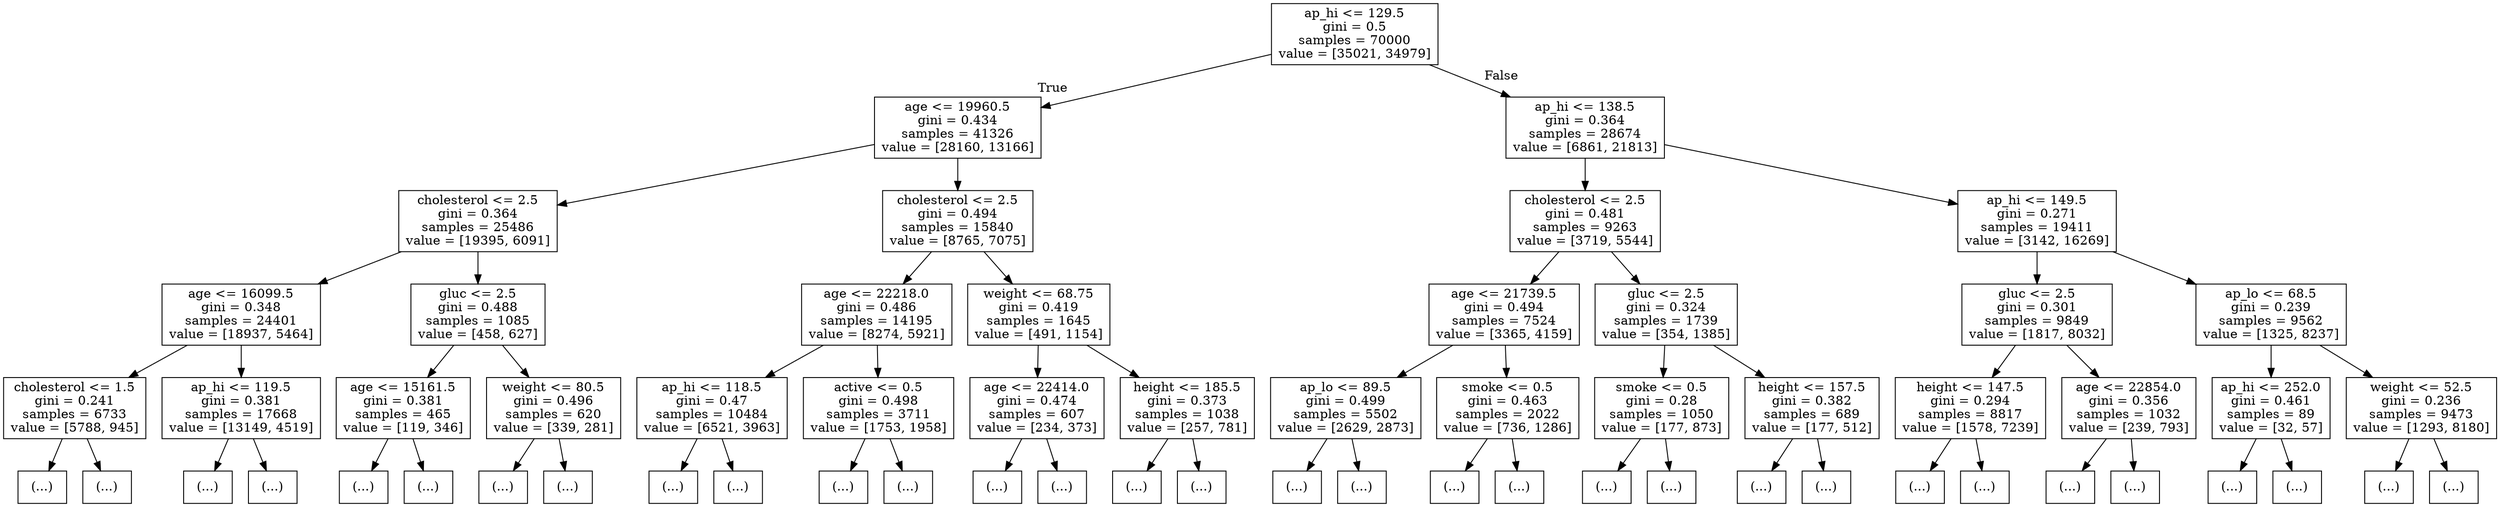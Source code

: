 digraph Tree {
node [shape=box] ;
0 [label="ap_hi <= 129.5\ngini = 0.5\nsamples = 70000\nvalue = [35021, 34979]"] ;
1 [label="age <= 19960.5\ngini = 0.434\nsamples = 41326\nvalue = [28160, 13166]"] ;
0 -> 1 [labeldistance=2.5, labelangle=45, headlabel="True"] ;
2 [label="cholesterol <= 2.5\ngini = 0.364\nsamples = 25486\nvalue = [19395, 6091]"] ;
1 -> 2 ;
3 [label="age <= 16099.5\ngini = 0.348\nsamples = 24401\nvalue = [18937, 5464]"] ;
2 -> 3 ;
4 [label="cholesterol <= 1.5\ngini = 0.241\nsamples = 6733\nvalue = [5788, 945]"] ;
3 -> 4 ;
5 [label="(...)"] ;
4 -> 5 ;
2354 [label="(...)"] ;
4 -> 2354 ;
2705 [label="ap_hi <= 119.5\ngini = 0.381\nsamples = 17668\nvalue = [13149, 4519]"] ;
3 -> 2705 ;
2706 [label="(...)"] ;
2705 -> 2706 ;
5467 [label="(...)"] ;
2705 -> 5467 ;
12942 [label="gluc <= 2.5\ngini = 0.488\nsamples = 1085\nvalue = [458, 627]"] ;
2 -> 12942 ;
12943 [label="age <= 15161.5\ngini = 0.381\nsamples = 465\nvalue = [119, 346]"] ;
12942 -> 12943 ;
12944 [label="(...)"] ;
12943 -> 12944 ;
12959 [label="(...)"] ;
12943 -> 12959 ;
13190 [label="weight <= 80.5\ngini = 0.496\nsamples = 620\nvalue = [339, 281]"] ;
12942 -> 13190 ;
13191 [label="(...)"] ;
13190 -> 13191 ;
13526 [label="(...)"] ;
13190 -> 13526 ;
13601 [label="cholesterol <= 2.5\ngini = 0.494\nsamples = 15840\nvalue = [8765, 7075]"] ;
1 -> 13601 ;
13602 [label="age <= 22218.0\ngini = 0.486\nsamples = 14195\nvalue = [8274, 5921]"] ;
13601 -> 13602 ;
13603 [label="ap_hi <= 118.5\ngini = 0.47\nsamples = 10484\nvalue = [6521, 3963]"] ;
13602 -> 13603 ;
13604 [label="(...)"] ;
13603 -> 13604 ;
15127 [label="(...)"] ;
13603 -> 15127 ;
20738 [label="active <= 0.5\ngini = 0.498\nsamples = 3711\nvalue = [1753, 1958]"] ;
13602 -> 20738 ;
20739 [label="(...)"] ;
20738 -> 20739 ;
21256 [label="(...)"] ;
20738 -> 21256 ;
23325 [label="weight <= 68.75\ngini = 0.419\nsamples = 1645\nvalue = [491, 1154]"] ;
13601 -> 23325 ;
23326 [label="age <= 22414.0\ngini = 0.474\nsamples = 607\nvalue = [234, 373]"] ;
23325 -> 23326 ;
23327 [label="(...)"] ;
23326 -> 23327 ;
23636 [label="(...)"] ;
23326 -> 23636 ;
23741 [label="height <= 185.5\ngini = 0.373\nsamples = 1038\nvalue = [257, 781]"] ;
23325 -> 23741 ;
23742 [label="(...)"] ;
23741 -> 23742 ;
24283 [label="(...)"] ;
23741 -> 24283 ;
24284 [label="ap_hi <= 138.5\ngini = 0.364\nsamples = 28674\nvalue = [6861, 21813]"] ;
0 -> 24284 [labeldistance=2.5, labelangle=-45, headlabel="False"] ;
24285 [label="cholesterol <= 2.5\ngini = 0.481\nsamples = 9263\nvalue = [3719, 5544]"] ;
24284 -> 24285 ;
24286 [label="age <= 21739.5\ngini = 0.494\nsamples = 7524\nvalue = [3365, 4159]"] ;
24285 -> 24286 ;
24287 [label="ap_lo <= 89.5\ngini = 0.499\nsamples = 5502\nvalue = [2629, 2873]"] ;
24286 -> 24287 ;
24288 [label="(...)"] ;
24287 -> 24288 ;
26513 [label="(...)"] ;
24287 -> 26513 ;
28036 [label="smoke <= 0.5\ngini = 0.463\nsamples = 2022\nvalue = [736, 1286]"] ;
24286 -> 28036 ;
28037 [label="(...)"] ;
28036 -> 28037 ;
29218 [label="(...)"] ;
28036 -> 29218 ;
29331 [label="gluc <= 2.5\ngini = 0.324\nsamples = 1739\nvalue = [354, 1385]"] ;
24285 -> 29331 ;
29332 [label="smoke <= 0.5\ngini = 0.28\nsamples = 1050\nvalue = [177, 873]"] ;
29331 -> 29332 ;
29333 [label="(...)"] ;
29332 -> 29333 ;
29770 [label="(...)"] ;
29332 -> 29770 ;
29823 [label="height <= 157.5\ngini = 0.382\nsamples = 689\nvalue = [177, 512]"] ;
29331 -> 29823 ;
29824 [label="(...)"] ;
29823 -> 29824 ;
29887 [label="(...)"] ;
29823 -> 29887 ;
30190 [label="ap_hi <= 149.5\ngini = 0.271\nsamples = 19411\nvalue = [3142, 16269]"] ;
24284 -> 30190 ;
30191 [label="gluc <= 2.5\ngini = 0.301\nsamples = 9849\nvalue = [1817, 8032]"] ;
30190 -> 30191 ;
30192 [label="height <= 147.5\ngini = 0.294\nsamples = 8817\nvalue = [1578, 7239]"] ;
30191 -> 30192 ;
30193 [label="(...)"] ;
30192 -> 30193 ;
30268 [label="(...)"] ;
30192 -> 30268 ;
34313 [label="age <= 22854.0\ngini = 0.356\nsamples = 1032\nvalue = [239, 793]"] ;
30191 -> 34313 ;
34314 [label="(...)"] ;
34313 -> 34314 ;
34813 [label="(...)"] ;
34313 -> 34813 ;
34864 [label="ap_lo <= 68.5\ngini = 0.239\nsamples = 9562\nvalue = [1325, 8237]"] ;
30190 -> 34864 ;
34865 [label="ap_hi <= 252.0\ngini = 0.461\nsamples = 89\nvalue = [32, 57]"] ;
34864 -> 34865 ;
34866 [label="(...)"] ;
34865 -> 34866 ;
34919 [label="(...)"] ;
34865 -> 34919 ;
34922 [label="weight <= 52.5\ngini = 0.236\nsamples = 9473\nvalue = [1293, 8180]"] ;
34864 -> 34922 ;
34923 [label="(...)"] ;
34922 -> 34923 ;
35000 [label="(...)"] ;
34922 -> 35000 ;
}